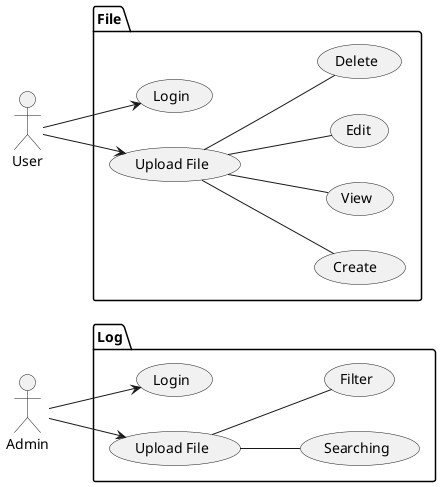@startuml
left to right direction
actor Admin as g
actor User as f

package Log {
  usecase "Login" as UC1
  usecase "Upload File" as UC2
  usecase "Searching" as UC3
  usecase "Filter" as UC4
}

package File {
  usecase "Login" as UC5
  usecase "Upload File" as UC6
  usecase "Create " as UC7
  usecase "View" as UC8
  usecase "Edit" as UC9
  usecase "Delete" as UC10

}

g --> UC1
g --> UC2
UC2 -- UC3
UC2 -- UC4

f --> UC6
f --> UC5
UC6 -- UC7
UC6 -- UC8
UC6 -- UC9
UC6 -- UC10

@enduml